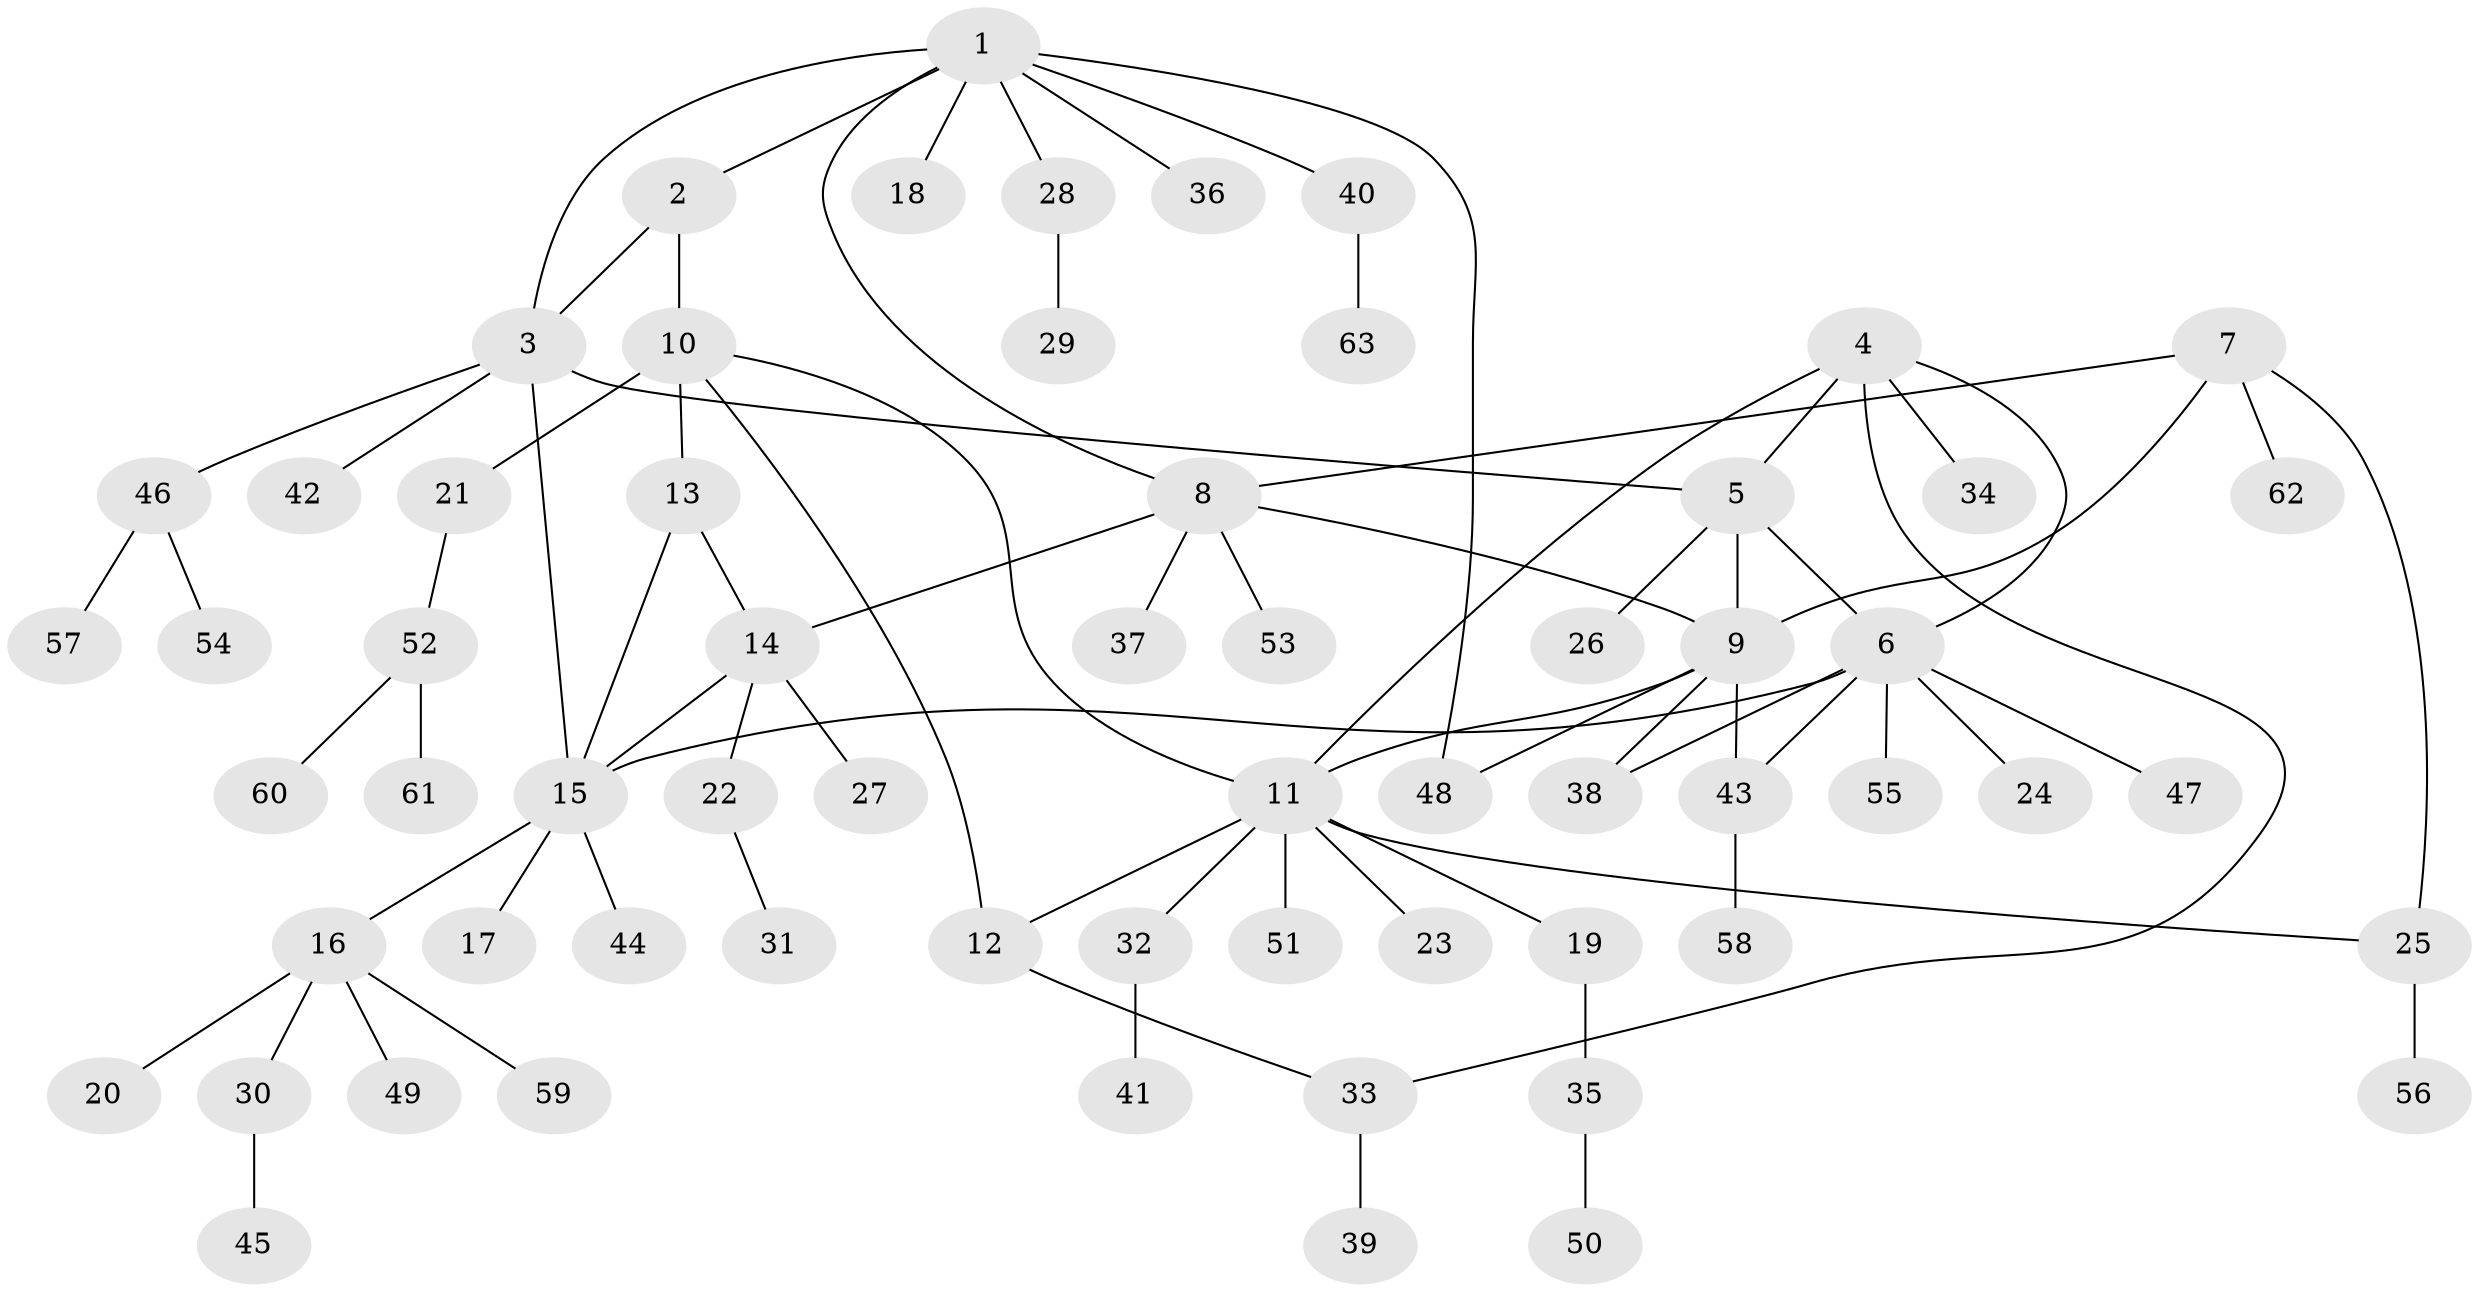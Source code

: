 // Generated by graph-tools (version 1.1) at 2025/15/03/09/25 04:15:56]
// undirected, 63 vertices, 78 edges
graph export_dot {
graph [start="1"]
  node [color=gray90,style=filled];
  1;
  2;
  3;
  4;
  5;
  6;
  7;
  8;
  9;
  10;
  11;
  12;
  13;
  14;
  15;
  16;
  17;
  18;
  19;
  20;
  21;
  22;
  23;
  24;
  25;
  26;
  27;
  28;
  29;
  30;
  31;
  32;
  33;
  34;
  35;
  36;
  37;
  38;
  39;
  40;
  41;
  42;
  43;
  44;
  45;
  46;
  47;
  48;
  49;
  50;
  51;
  52;
  53;
  54;
  55;
  56;
  57;
  58;
  59;
  60;
  61;
  62;
  63;
  1 -- 2;
  1 -- 3;
  1 -- 8;
  1 -- 18;
  1 -- 28;
  1 -- 36;
  1 -- 40;
  1 -- 48;
  2 -- 3;
  2 -- 10;
  3 -- 5;
  3 -- 15;
  3 -- 42;
  3 -- 46;
  4 -- 5;
  4 -- 6;
  4 -- 11;
  4 -- 33;
  4 -- 34;
  5 -- 6;
  5 -- 9;
  5 -- 26;
  6 -- 15;
  6 -- 24;
  6 -- 38;
  6 -- 43;
  6 -- 47;
  6 -- 55;
  7 -- 8;
  7 -- 9;
  7 -- 25;
  7 -- 62;
  8 -- 9;
  8 -- 14;
  8 -- 37;
  8 -- 53;
  9 -- 11;
  9 -- 38;
  9 -- 43;
  9 -- 48;
  10 -- 11;
  10 -- 12;
  10 -- 13;
  10 -- 21;
  11 -- 12;
  11 -- 19;
  11 -- 23;
  11 -- 25;
  11 -- 32;
  11 -- 51;
  12 -- 33;
  13 -- 14;
  13 -- 15;
  14 -- 15;
  14 -- 22;
  14 -- 27;
  15 -- 16;
  15 -- 17;
  15 -- 44;
  16 -- 20;
  16 -- 30;
  16 -- 49;
  16 -- 59;
  19 -- 35;
  21 -- 52;
  22 -- 31;
  25 -- 56;
  28 -- 29;
  30 -- 45;
  32 -- 41;
  33 -- 39;
  35 -- 50;
  40 -- 63;
  43 -- 58;
  46 -- 54;
  46 -- 57;
  52 -- 60;
  52 -- 61;
}

